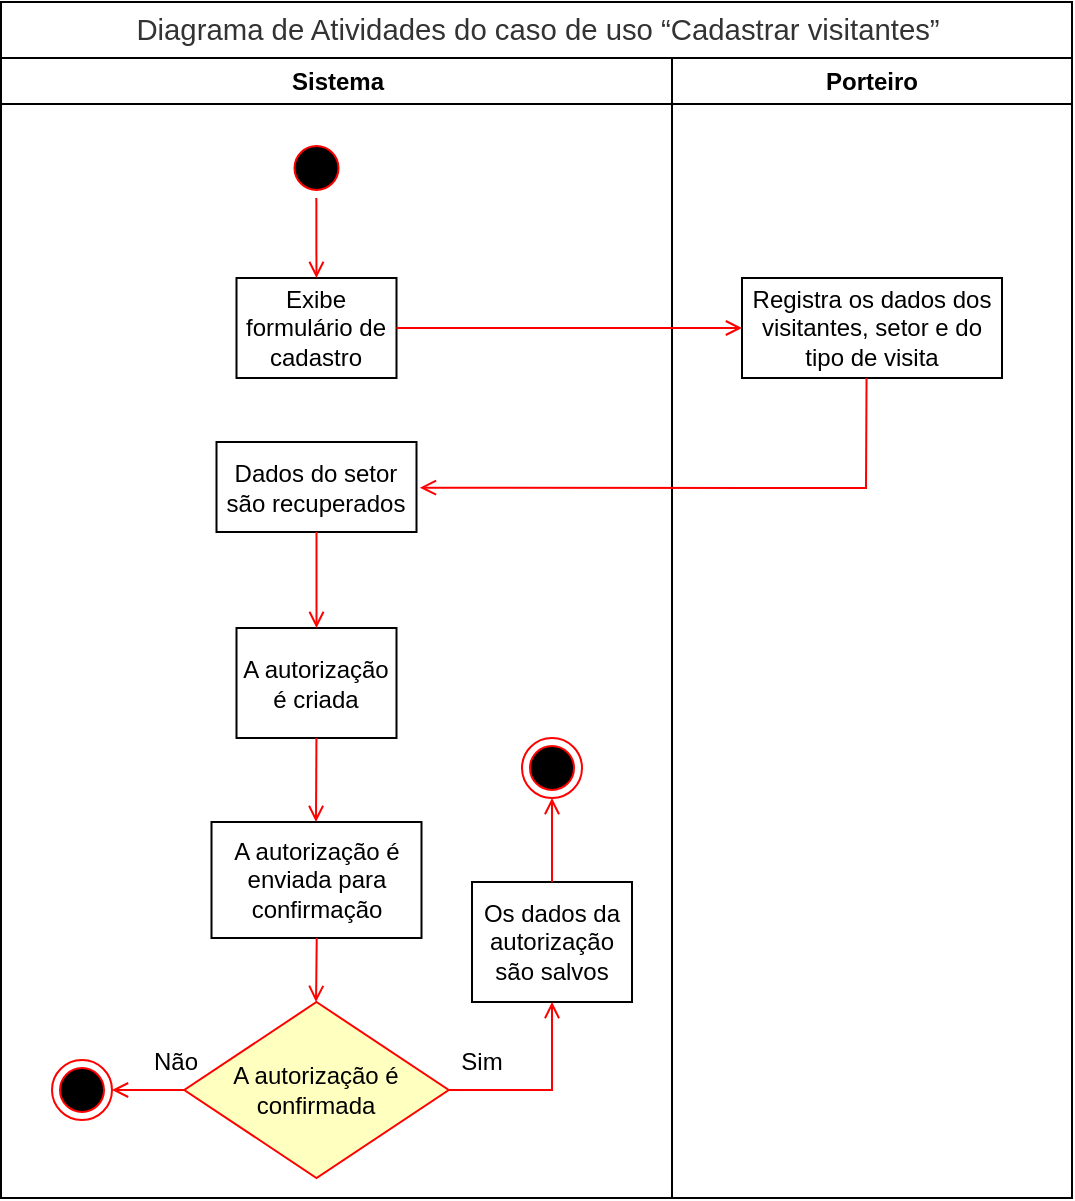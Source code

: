 <mxfile version="13.6.9" type="device"><diagram name="Page-1" id="e7e014a7-5840-1c2e-5031-d8a46d1fe8dd"><mxGraphModel dx="681" dy="461" grid="1" gridSize="10" guides="1" tooltips="1" connect="1" arrows="1" fold="1" page="1" pageScale="1" pageWidth="1169" pageHeight="826" background="#ffffff" math="0" shadow="0"><root><mxCell id="0"/><mxCell id="1" parent="0"/><mxCell id="2" value="Sistema" style="swimlane;whiteSpace=wrap" parent="1" vertex="1"><mxGeometry x="164.5" y="128" width="335.5" height="570" as="geometry"/></mxCell><mxCell id="5" value="" style="ellipse;shape=startState;fillColor=#000000;strokeColor=#ff0000;" parent="2" vertex="1"><mxGeometry x="142.75" y="40" width="30" height="30" as="geometry"/></mxCell><mxCell id="7" value="Exibe formulário de cadastro" style="whiteSpace=wrap;" parent="2" vertex="1"><mxGeometry x="117.75" y="110" width="80" height="50" as="geometry"/></mxCell><mxCell id="10" value="Dados do setor são recuperados" style="whiteSpace=wrap;" parent="2" vertex="1"><mxGeometry x="107.75" y="192" width="100" height="45" as="geometry"/></mxCell><mxCell id="18" value="A autorização é criada" style="whiteSpace=wrap;" parent="2" vertex="1"><mxGeometry x="117.75" y="285" width="80" height="55" as="geometry"/></mxCell><mxCell id="20" value="" style="endArrow=open;strokeColor=#FF0000;endFill=1;rounded=0" parent="2" source="10" target="18" edge="1"><mxGeometry relative="1" as="geometry"/></mxCell><mxCell id="Km1UeT3ZjPLMMe94hbe0-42" value="A autorização é enviada para confirmação" style="rounded=0;whiteSpace=wrap;html=1;" vertex="1" parent="2"><mxGeometry x="105.25" y="382" width="105" height="58" as="geometry"/></mxCell><mxCell id="21" value="A autorização é confirmada" style="rhombus;fillColor=#ffffc0;strokeColor=#ff0000;whiteSpace=wrap;" parent="2" vertex="1"><mxGeometry x="91.63" y="472" width="132.25" height="88" as="geometry"/></mxCell><mxCell id="Km1UeT3ZjPLMMe94hbe0-43" value="" style="ellipse;shape=endState;fillColor=#000000;strokeColor=#ff0000" vertex="1" parent="2"><mxGeometry x="25.5" y="501" width="30" height="30" as="geometry"/></mxCell><mxCell id="Km1UeT3ZjPLMMe94hbe0-44" value="Os dados da autorização são salvos" style="rounded=0;whiteSpace=wrap;html=1;" vertex="1" parent="2"><mxGeometry x="235.5" y="412" width="80" height="60" as="geometry"/></mxCell><mxCell id="38" value="" style="ellipse;shape=endState;fillColor=#000000;strokeColor=#ff0000" parent="2" vertex="1"><mxGeometry x="260.5" y="340" width="30" height="30" as="geometry"/></mxCell><mxCell id="Km1UeT3ZjPLMMe94hbe0-47" value="" style="endArrow=open;strokeColor=#FF0000;endFill=1;rounded=0;" edge="1" parent="2" target="7"><mxGeometry relative="1" as="geometry"><mxPoint x="157.67" y="70" as="sourcePoint"/><mxPoint x="157.5" y="102" as="targetPoint"/></mxGeometry></mxCell><mxCell id="Km1UeT3ZjPLMMe94hbe0-49" value="" style="endArrow=open;strokeColor=#FF0000;endFill=1;rounded=0" edge="1" parent="2"><mxGeometry relative="1" as="geometry"><mxPoint x="157.72" y="340" as="sourcePoint"/><mxPoint x="157.5" y="382" as="targetPoint"/></mxGeometry></mxCell><mxCell id="Km1UeT3ZjPLMMe94hbe0-50" value="" style="endArrow=open;strokeColor=#FF0000;endFill=1;rounded=0" edge="1" parent="2"><mxGeometry relative="1" as="geometry"><mxPoint x="157.86" y="440" as="sourcePoint"/><mxPoint x="157.5" y="472" as="targetPoint"/><Array as="points"><mxPoint x="157.64" y="462"/></Array></mxGeometry></mxCell><mxCell id="Km1UeT3ZjPLMMe94hbe0-51" value="" style="endArrow=open;strokeColor=#FF0000;endFill=1;rounded=0;exitX=0;exitY=0.5;exitDx=0;exitDy=0;entryX=1;entryY=0.5;entryDx=0;entryDy=0;" edge="1" parent="2" source="21" target="Km1UeT3ZjPLMMe94hbe0-43"><mxGeometry relative="1" as="geometry"><mxPoint x="75.86" y="522" as="sourcePoint"/><mxPoint x="75.5" y="554" as="targetPoint"/><Array as="points"/></mxGeometry></mxCell><mxCell id="Km1UeT3ZjPLMMe94hbe0-52" value="" style="endArrow=open;strokeColor=#FF0000;endFill=1;rounded=0;entryX=0.5;entryY=1;entryDx=0;entryDy=0;exitX=1;exitY=0.5;exitDx=0;exitDy=0;" edge="1" parent="2" source="21" target="Km1UeT3ZjPLMMe94hbe0-44"><mxGeometry relative="1" as="geometry"><mxPoint x="215.86" y="528" as="sourcePoint"/><mxPoint x="215.5" y="560" as="targetPoint"/><Array as="points"><mxPoint x="275.5" y="516"/></Array></mxGeometry></mxCell><mxCell id="Km1UeT3ZjPLMMe94hbe0-53" value="" style="endArrow=open;strokeColor=#FF0000;endFill=1;rounded=0;exitX=0.5;exitY=0;exitDx=0;exitDy=0;entryX=0.5;entryY=1;entryDx=0;entryDy=0;" edge="1" parent="2" source="Km1UeT3ZjPLMMe94hbe0-44" target="38"><mxGeometry relative="1" as="geometry"><mxPoint x="167.86" y="450" as="sourcePoint"/><mxPoint x="167.5" y="482" as="targetPoint"/><Array as="points"><mxPoint x="275.5" y="392"/></Array></mxGeometry></mxCell><mxCell id="Km1UeT3ZjPLMMe94hbe0-55" value="Sim" style="text;html=1;strokeColor=none;fillColor=none;align=center;verticalAlign=middle;whiteSpace=wrap;rounded=0;" vertex="1" parent="2"><mxGeometry x="220.5" y="492" width="40" height="20" as="geometry"/></mxCell><mxCell id="Km1UeT3ZjPLMMe94hbe0-56" value="Não" style="text;html=1;strokeColor=none;fillColor=none;align=center;verticalAlign=middle;whiteSpace=wrap;rounded=0;" vertex="1" parent="2"><mxGeometry x="67.75" y="492" width="40" height="20" as="geometry"/></mxCell><mxCell id="3" value="Porteiro" style="swimlane;whiteSpace=wrap;startSize=23;" parent="1" vertex="1"><mxGeometry x="500" y="128" width="200" height="570" as="geometry"/></mxCell><mxCell id="15" value="Registra os dados dos visitantes, setor e do tipo de visita" style="whiteSpace=wrap;" parent="3" vertex="1"><mxGeometry x="35" y="110" width="130" height="50" as="geometry"/></mxCell><mxCell id="26" value="" style="edgeStyle=elbowEdgeStyle;elbow=horizontal;verticalAlign=bottom;endArrow=open;endSize=8;strokeColor=#FF0000;endFill=1;rounded=0" parent="3" target="15" edge="1"><mxGeometry x="130" y="90" as="geometry"><mxPoint x="230" y="140" as="targetPoint"/><mxPoint x="147.5" y="135" as="sourcePoint"/></mxGeometry></mxCell><mxCell id="Km1UeT3ZjPLMMe94hbe0-48" value="" style="endArrow=open;strokeColor=#FF0000;endFill=1;rounded=0;exitX=1;exitY=0.5;exitDx=0;exitDy=0;entryX=0;entryY=0.5;entryDx=0;entryDy=0;" edge="1" parent="1" source="7" target="15"><mxGeometry relative="1" as="geometry"><mxPoint x="322.21" y="288" as="sourcePoint"/><mxPoint x="430" y="270" as="targetPoint"/></mxGeometry></mxCell><mxCell id="Km1UeT3ZjPLMMe94hbe0-54" value="" style="endArrow=open;strokeColor=#FF0000;endFill=1;rounded=0;exitX=0.479;exitY=0.999;exitDx=0;exitDy=0;exitPerimeter=0;entryX=1.017;entryY=0.507;entryDx=0;entryDy=0;entryPerimeter=0;" edge="1" parent="1" source="15" target="10"><mxGeometry relative="1" as="geometry"><mxPoint x="492.25" y="320" as="sourcePoint"/><mxPoint x="480" y="330" as="targetPoint"/><Array as="points"><mxPoint x="597" y="343"/></Array></mxGeometry></mxCell><mxCell id="Km1UeT3ZjPLMMe94hbe0-60" value="&lt;span style=&quot;color: rgb(51 , 51 , 51) ; font-family: &amp;#34;arial&amp;#34; , sans-serif ; font-size: 14.667px&quot;&gt;Diagrama de Atividades do caso de uso “Cadastrar visitantes”&lt;/span&gt;" style="rounded=0;whiteSpace=wrap;html=1;fontColor=#000000;" vertex="1" parent="1"><mxGeometry x="164.5" y="100" width="535.5" height="28" as="geometry"/></mxCell></root></mxGraphModel></diagram></mxfile>